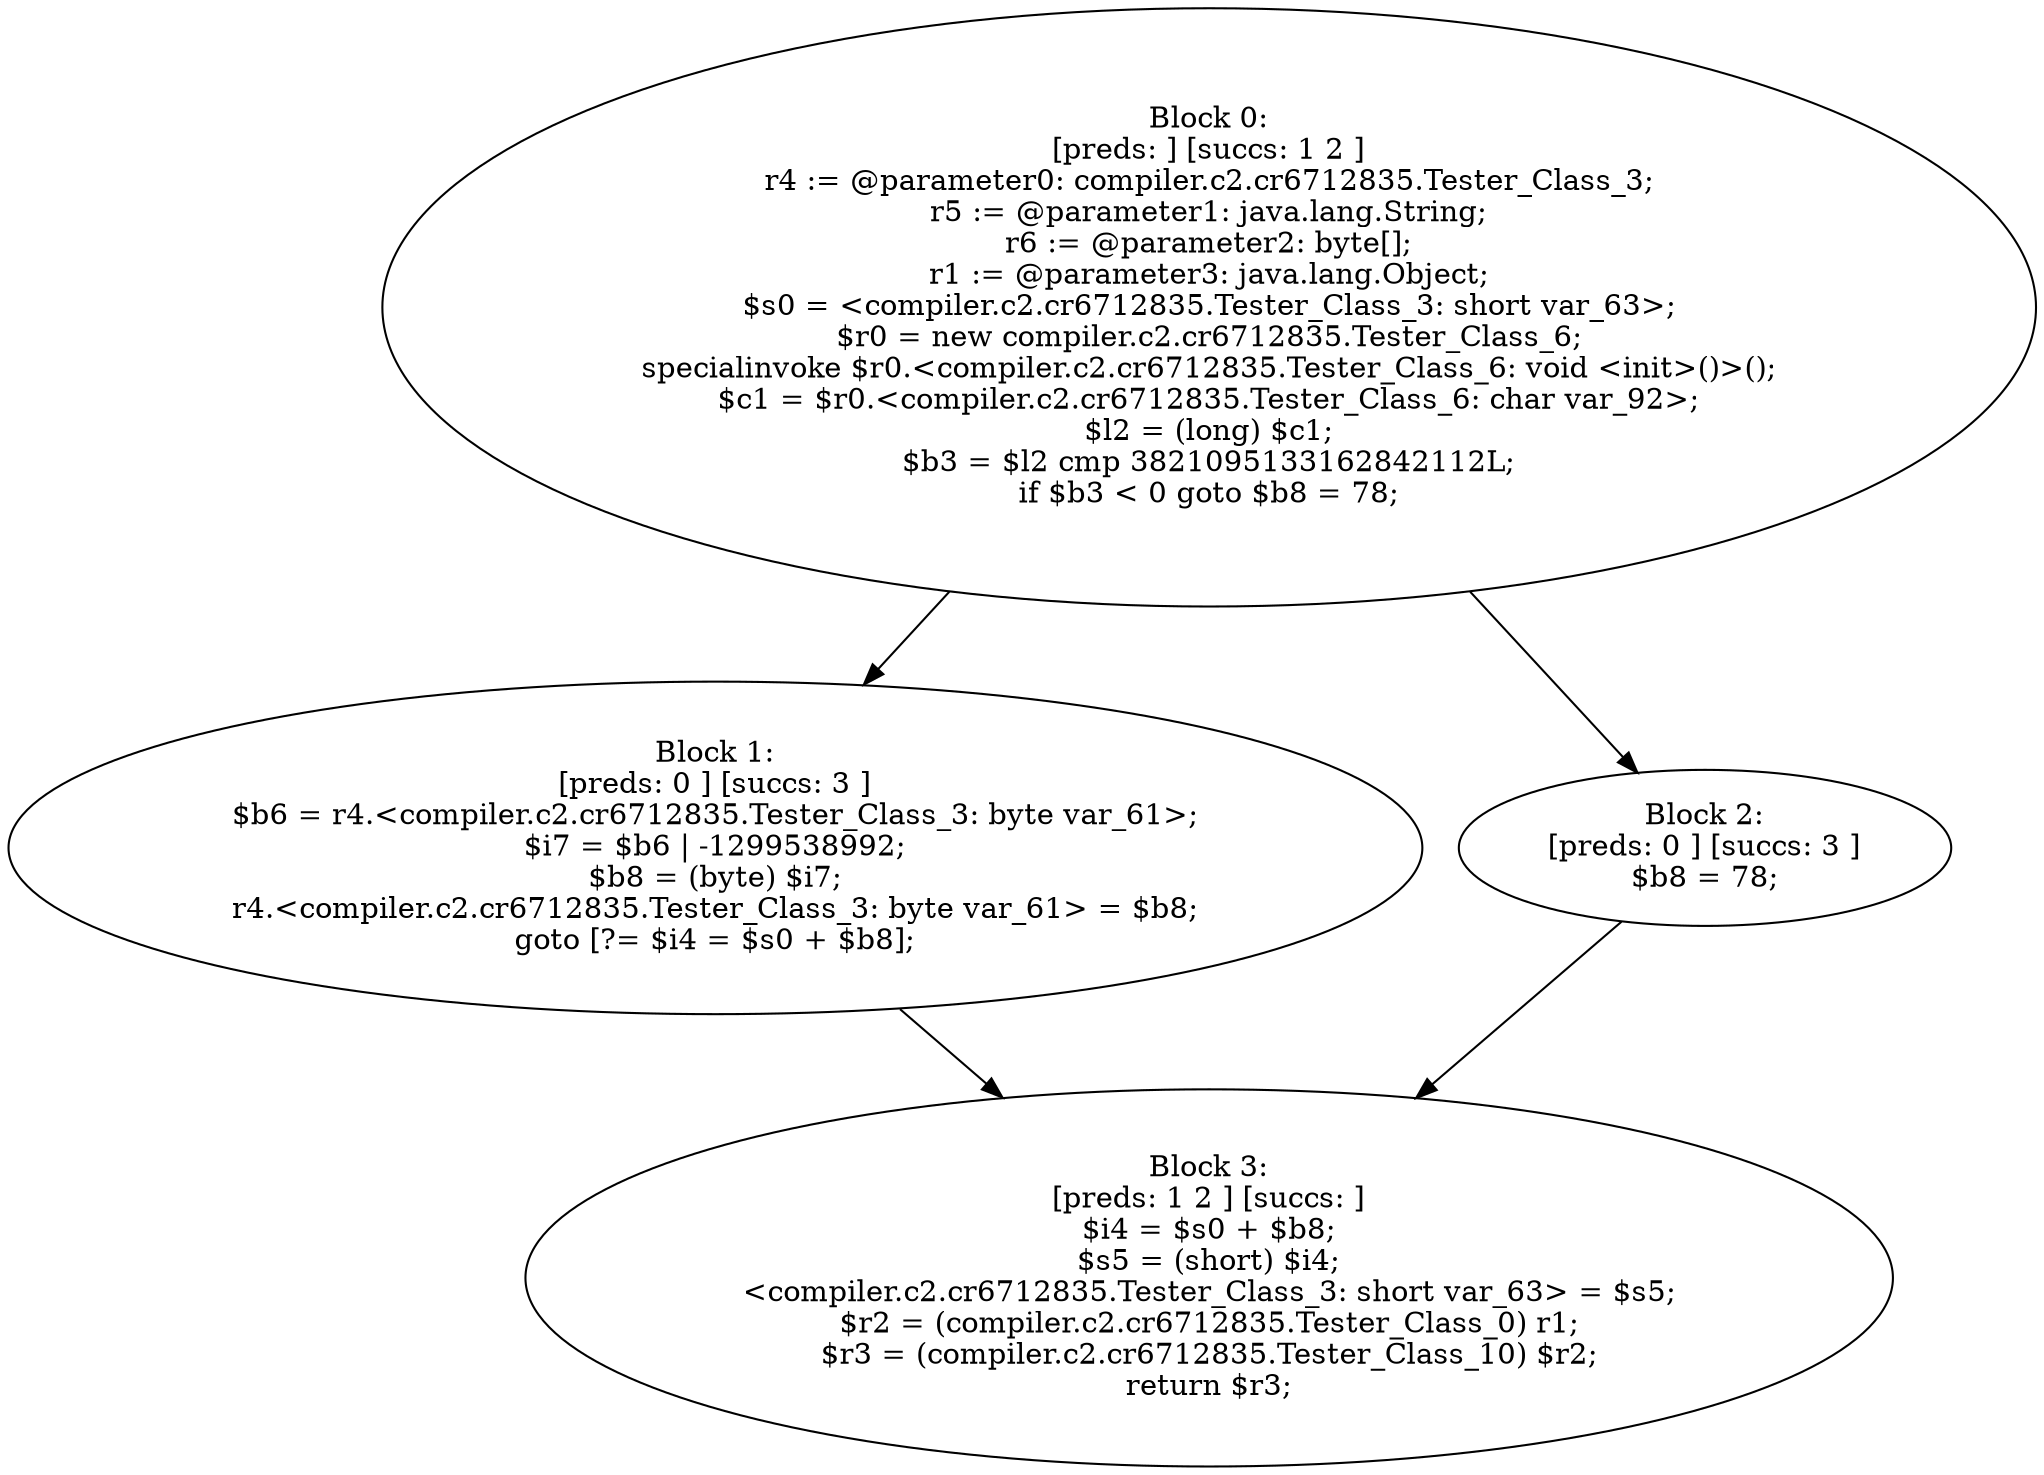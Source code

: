 digraph "unitGraph" {
    "Block 0:
[preds: ] [succs: 1 2 ]
r4 := @parameter0: compiler.c2.cr6712835.Tester_Class_3;
r5 := @parameter1: java.lang.String;
r6 := @parameter2: byte[];
r1 := @parameter3: java.lang.Object;
$s0 = <compiler.c2.cr6712835.Tester_Class_3: short var_63>;
$r0 = new compiler.c2.cr6712835.Tester_Class_6;
specialinvoke $r0.<compiler.c2.cr6712835.Tester_Class_6: void <init>()>();
$c1 = $r0.<compiler.c2.cr6712835.Tester_Class_6: char var_92>;
$l2 = (long) $c1;
$b3 = $l2 cmp 3821095133162842112L;
if $b3 < 0 goto $b8 = 78;
"
    "Block 1:
[preds: 0 ] [succs: 3 ]
$b6 = r4.<compiler.c2.cr6712835.Tester_Class_3: byte var_61>;
$i7 = $b6 | -1299538992;
$b8 = (byte) $i7;
r4.<compiler.c2.cr6712835.Tester_Class_3: byte var_61> = $b8;
goto [?= $i4 = $s0 + $b8];
"
    "Block 2:
[preds: 0 ] [succs: 3 ]
$b8 = 78;
"
    "Block 3:
[preds: 1 2 ] [succs: ]
$i4 = $s0 + $b8;
$s5 = (short) $i4;
<compiler.c2.cr6712835.Tester_Class_3: short var_63> = $s5;
$r2 = (compiler.c2.cr6712835.Tester_Class_0) r1;
$r3 = (compiler.c2.cr6712835.Tester_Class_10) $r2;
return $r3;
"
    "Block 0:
[preds: ] [succs: 1 2 ]
r4 := @parameter0: compiler.c2.cr6712835.Tester_Class_3;
r5 := @parameter1: java.lang.String;
r6 := @parameter2: byte[];
r1 := @parameter3: java.lang.Object;
$s0 = <compiler.c2.cr6712835.Tester_Class_3: short var_63>;
$r0 = new compiler.c2.cr6712835.Tester_Class_6;
specialinvoke $r0.<compiler.c2.cr6712835.Tester_Class_6: void <init>()>();
$c1 = $r0.<compiler.c2.cr6712835.Tester_Class_6: char var_92>;
$l2 = (long) $c1;
$b3 = $l2 cmp 3821095133162842112L;
if $b3 < 0 goto $b8 = 78;
"->"Block 1:
[preds: 0 ] [succs: 3 ]
$b6 = r4.<compiler.c2.cr6712835.Tester_Class_3: byte var_61>;
$i7 = $b6 | -1299538992;
$b8 = (byte) $i7;
r4.<compiler.c2.cr6712835.Tester_Class_3: byte var_61> = $b8;
goto [?= $i4 = $s0 + $b8];
";
    "Block 0:
[preds: ] [succs: 1 2 ]
r4 := @parameter0: compiler.c2.cr6712835.Tester_Class_3;
r5 := @parameter1: java.lang.String;
r6 := @parameter2: byte[];
r1 := @parameter3: java.lang.Object;
$s0 = <compiler.c2.cr6712835.Tester_Class_3: short var_63>;
$r0 = new compiler.c2.cr6712835.Tester_Class_6;
specialinvoke $r0.<compiler.c2.cr6712835.Tester_Class_6: void <init>()>();
$c1 = $r0.<compiler.c2.cr6712835.Tester_Class_6: char var_92>;
$l2 = (long) $c1;
$b3 = $l2 cmp 3821095133162842112L;
if $b3 < 0 goto $b8 = 78;
"->"Block 2:
[preds: 0 ] [succs: 3 ]
$b8 = 78;
";
    "Block 1:
[preds: 0 ] [succs: 3 ]
$b6 = r4.<compiler.c2.cr6712835.Tester_Class_3: byte var_61>;
$i7 = $b6 | -1299538992;
$b8 = (byte) $i7;
r4.<compiler.c2.cr6712835.Tester_Class_3: byte var_61> = $b8;
goto [?= $i4 = $s0 + $b8];
"->"Block 3:
[preds: 1 2 ] [succs: ]
$i4 = $s0 + $b8;
$s5 = (short) $i4;
<compiler.c2.cr6712835.Tester_Class_3: short var_63> = $s5;
$r2 = (compiler.c2.cr6712835.Tester_Class_0) r1;
$r3 = (compiler.c2.cr6712835.Tester_Class_10) $r2;
return $r3;
";
    "Block 2:
[preds: 0 ] [succs: 3 ]
$b8 = 78;
"->"Block 3:
[preds: 1 2 ] [succs: ]
$i4 = $s0 + $b8;
$s5 = (short) $i4;
<compiler.c2.cr6712835.Tester_Class_3: short var_63> = $s5;
$r2 = (compiler.c2.cr6712835.Tester_Class_0) r1;
$r3 = (compiler.c2.cr6712835.Tester_Class_10) $r2;
return $r3;
";
}
